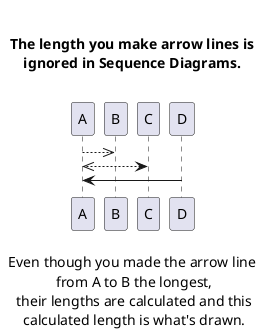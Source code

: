 @startuml

title

 The length you make arrow lines is
 ignored in Sequence Diagrams.

end title


A ----------------------------------->> B
A <<----------> C
A <- D

caption: \nEven though you made the arrow line\n from A to B the longest,\n their lengths are calculated and this\n calculated length is what's drawn.

@enduml